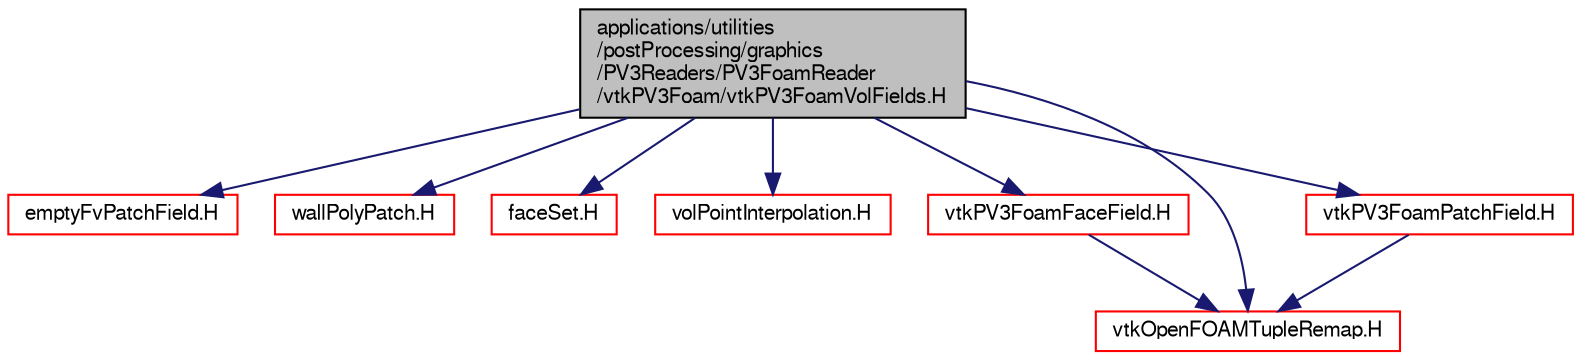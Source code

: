 digraph "applications/utilities/postProcessing/graphics/PV3Readers/PV3FoamReader/vtkPV3Foam/vtkPV3FoamVolFields.H"
{
  bgcolor="transparent";
  edge [fontname="FreeSans",fontsize="10",labelfontname="FreeSans",labelfontsize="10"];
  node [fontname="FreeSans",fontsize="10",shape=record];
  Node0 [label="applications/utilities\l/postProcessing/graphics\l/PV3Readers/PV3FoamReader\l/vtkPV3Foam/vtkPV3FoamVolFields.H",height=0.2,width=0.4,color="black", fillcolor="grey75", style="filled", fontcolor="black"];
  Node0 -> Node1 [color="midnightblue",fontsize="10",style="solid",fontname="FreeSans"];
  Node1 [label="emptyFvPatchField.H",height=0.2,width=0.4,color="red",URL="$a01616.html"];
  Node0 -> Node190 [color="midnightblue",fontsize="10",style="solid",fontname="FreeSans"];
  Node190 [label="wallPolyPatch.H",height=0.2,width=0.4,color="red",URL="$a11747.html"];
  Node0 -> Node191 [color="midnightblue",fontsize="10",style="solid",fontname="FreeSans"];
  Node191 [label="faceSet.H",height=0.2,width=0.4,color="red",URL="$a08129.html"];
  Node0 -> Node193 [color="midnightblue",fontsize="10",style="solid",fontname="FreeSans"];
  Node193 [label="volPointInterpolation.H",height=0.2,width=0.4,color="red",URL="$a04340.html"];
  Node0 -> Node317 [color="midnightblue",fontsize="10",style="solid",fontname="FreeSans"];
  Node317 [label="vtkPV3FoamFaceField.H",height=0.2,width=0.4,color="red",URL="$a19199.html"];
  Node317 -> Node322 [color="midnightblue",fontsize="10",style="solid",fontname="FreeSans"];
  Node322 [label="vtkOpenFOAMTupleRemap.H",height=0.2,width=0.4,color="red",URL="$a38927.html"];
  Node0 -> Node323 [color="midnightblue",fontsize="10",style="solid",fontname="FreeSans"];
  Node323 [label="vtkPV3FoamPatchField.H",height=0.2,width=0.4,color="red",URL="$a19223.html"];
  Node323 -> Node322 [color="midnightblue",fontsize="10",style="solid",fontname="FreeSans"];
  Node0 -> Node322 [color="midnightblue",fontsize="10",style="solid",fontname="FreeSans"];
}
